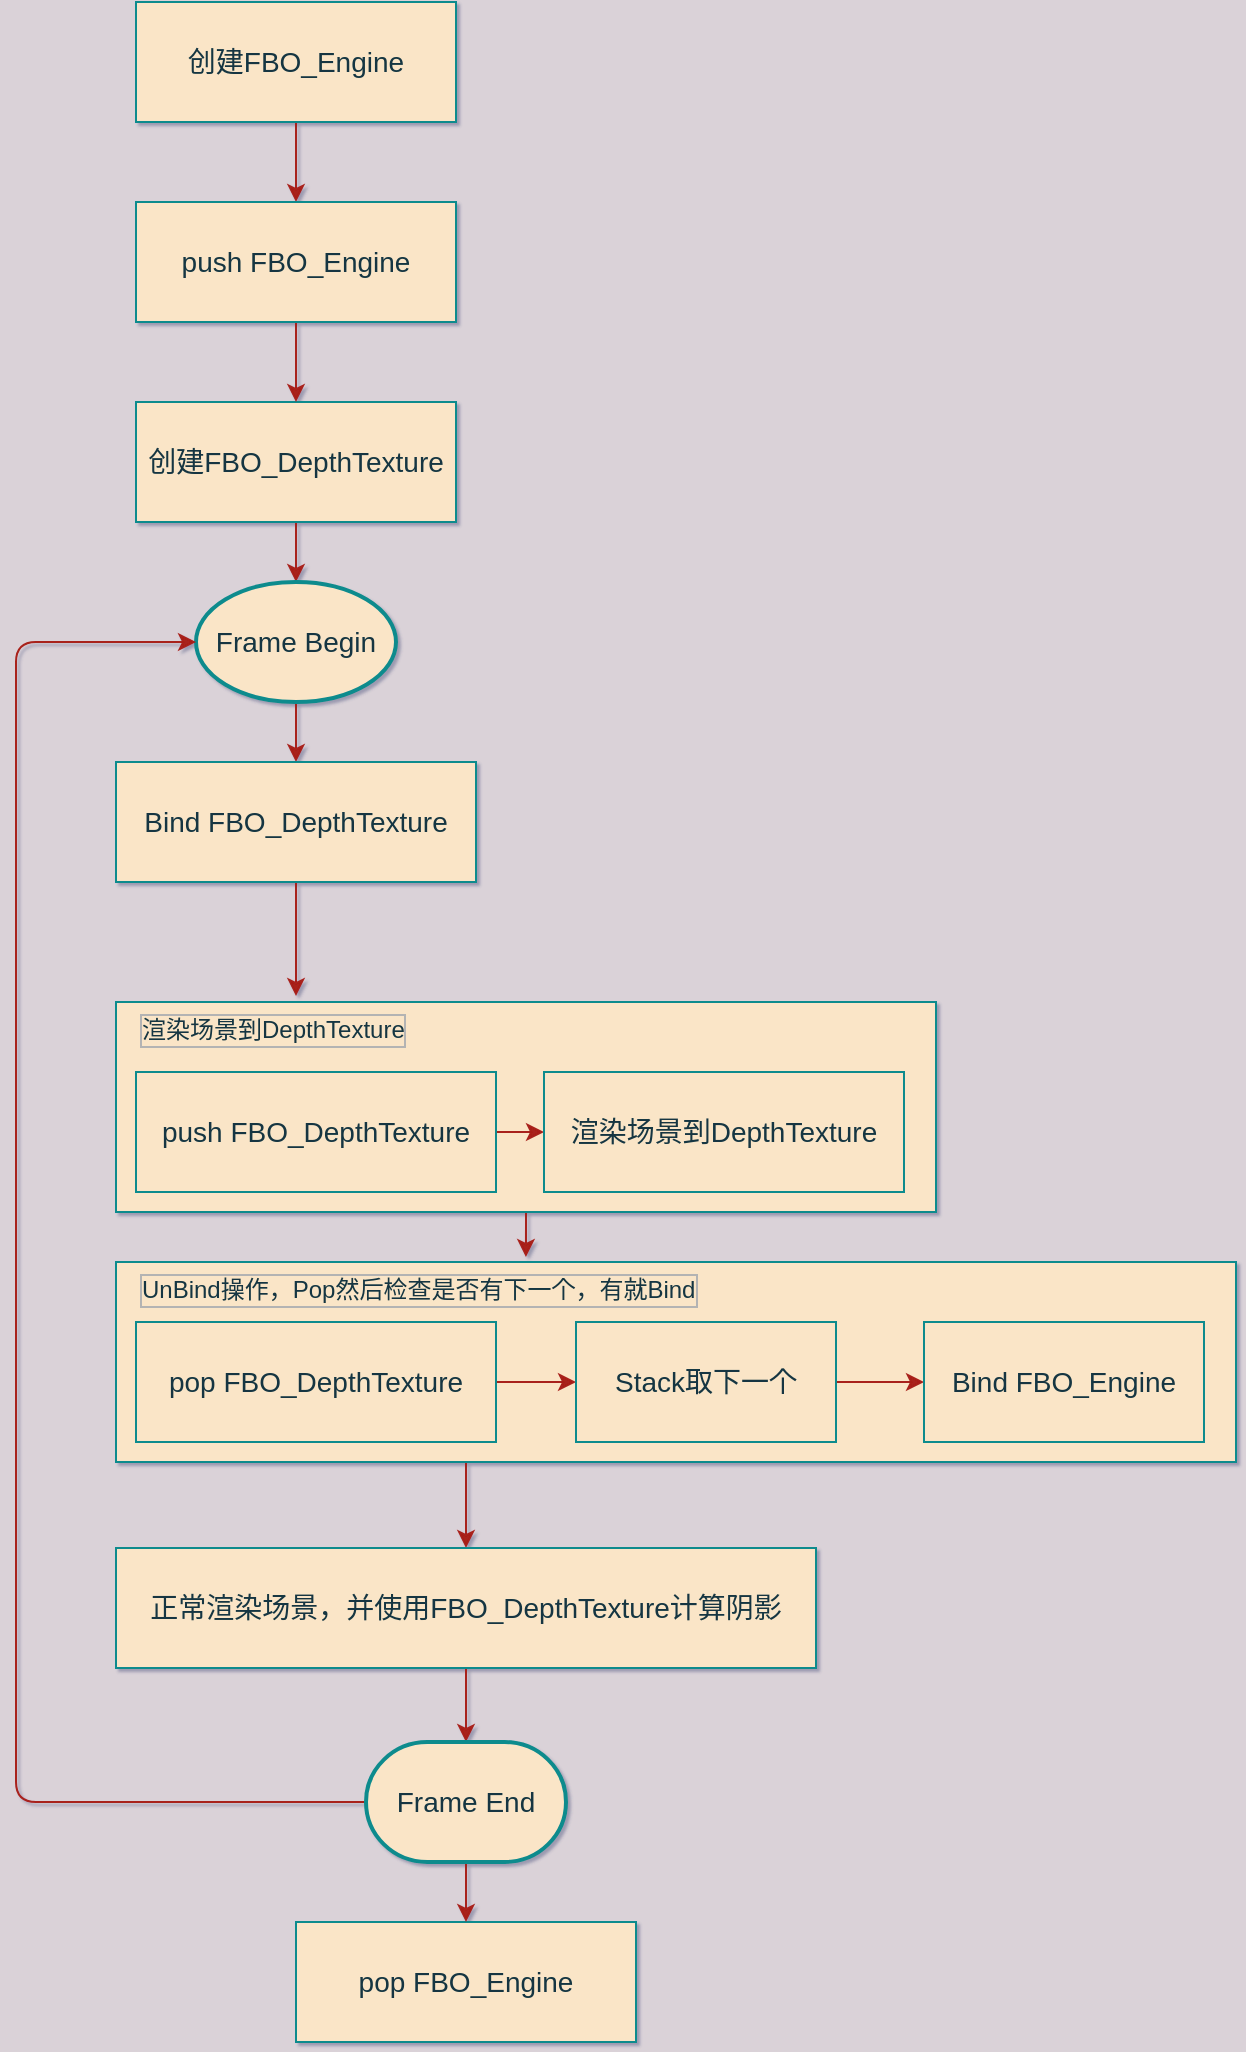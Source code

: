 <mxfile version="14.6.13" type="device"><diagram id="5ovIVjFxwb_ZKHHN0vzU" name="第 1 页"><mxGraphModel dx="1422" dy="814" grid="1" gridSize="10" guides="1" tooltips="1" connect="1" arrows="1" fold="1" page="1" pageScale="1" pageWidth="827" pageHeight="1169" background="#DAD2D8" math="0" shadow="1"><root><mxCell id="0"/><mxCell id="1" parent="0"/><mxCell id="OvpHUjDT3b6pOM5PBQFG-57" style="edgeStyle=orthogonalEdgeStyle;curved=0;rounded=1;sketch=0;orthogonalLoop=1;jettySize=auto;html=1;entryX=0.5;entryY=0;entryDx=0;entryDy=0;fontColor=#143642;strokeColor=#A8201A;fillColor=#FAE5C7;" edge="1" parent="1" source="OvpHUjDT3b6pOM5PBQFG-52" target="OvpHUjDT3b6pOM5PBQFG-10"><mxGeometry relative="1" as="geometry"><Array as="points"><mxPoint x="345" y="830"/><mxPoint x="345" y="830"/></Array></mxGeometry></mxCell><mxCell id="OvpHUjDT3b6pOM5PBQFG-52" value="" style="rounded=0;whiteSpace=wrap;html=1;shadow=0;glass=0;labelBackgroundColor=none;sketch=0;fontColor=#143642;strokeColor=#0F8B8D;fillColor=#FAE5C7;align=left;" vertex="1" parent="1"><mxGeometry x="170" y="720" width="560" height="100" as="geometry"/></mxCell><mxCell id="OvpHUjDT3b6pOM5PBQFG-56" value="" style="edgeStyle=orthogonalEdgeStyle;curved=0;rounded=1;sketch=0;orthogonalLoop=1;jettySize=auto;html=1;fontColor=#143642;strokeColor=#A8201A;fillColor=#FAE5C7;entryX=0.366;entryY=-0.025;entryDx=0;entryDy=0;entryPerimeter=0;" edge="1" parent="1" source="OvpHUjDT3b6pOM5PBQFG-27" target="OvpHUjDT3b6pOM5PBQFG-52"><mxGeometry relative="1" as="geometry"><mxPoint x="375" y="730" as="targetPoint"/></mxGeometry></mxCell><mxCell id="OvpHUjDT3b6pOM5PBQFG-27" value="" style="rounded=0;whiteSpace=wrap;html=1;sketch=0;fontColor=#143642;strokeColor=#0F8B8D;fillColor=#FAE5C7;glass=0;shadow=0;" vertex="1" parent="1"><mxGeometry x="170" y="590" width="410" height="105" as="geometry"/></mxCell><mxCell id="OvpHUjDT3b6pOM5PBQFG-24" value="" style="edgeStyle=orthogonalEdgeStyle;curved=0;rounded=1;sketch=0;orthogonalLoop=1;jettySize=auto;html=1;fontColor=#143642;strokeColor=#A8201A;fillColor=#FAE5C7;" edge="1" parent="1" source="OvpHUjDT3b6pOM5PBQFG-1" target="OvpHUjDT3b6pOM5PBQFG-4"><mxGeometry relative="1" as="geometry"/></mxCell><mxCell id="OvpHUjDT3b6pOM5PBQFG-1" value="创建FBO_Engine" style="whiteSpace=wrap;html=1;fontSize=14;fillColor=#FAE5C7;strokeColor=#0F8B8D;fontColor=#143642;" vertex="1" parent="1"><mxGeometry x="180" y="90" width="160" height="60" as="geometry"/></mxCell><mxCell id="OvpHUjDT3b6pOM5PBQFG-17" value="" style="edgeStyle=orthogonalEdgeStyle;orthogonalLoop=1;jettySize=auto;html=1;fontSize=14;strokeColor=#A8201A;fontColor=#143642;labelBackgroundColor=#DAD2D8;" edge="1" parent="1" source="OvpHUjDT3b6pOM5PBQFG-2" target="OvpHUjDT3b6pOM5PBQFG-16"><mxGeometry relative="1" as="geometry"/></mxCell><mxCell id="OvpHUjDT3b6pOM5PBQFG-2" value="创建FBO_DepthTexture" style="whiteSpace=wrap;html=1;fontSize=14;fillColor=#FAE5C7;strokeColor=#0F8B8D;fontColor=#143642;" vertex="1" parent="1"><mxGeometry x="180" y="290" width="160" height="60" as="geometry"/></mxCell><mxCell id="OvpHUjDT3b6pOM5PBQFG-25" value="" style="edgeStyle=orthogonalEdgeStyle;curved=0;rounded=1;sketch=0;orthogonalLoop=1;jettySize=auto;html=1;fontColor=#143642;strokeColor=#A8201A;fillColor=#FAE5C7;" edge="1" parent="1" source="OvpHUjDT3b6pOM5PBQFG-4" target="OvpHUjDT3b6pOM5PBQFG-2"><mxGeometry relative="1" as="geometry"/></mxCell><mxCell id="OvpHUjDT3b6pOM5PBQFG-4" value="push FBO_Engine" style="whiteSpace=wrap;html=1;fontSize=14;fillColor=#FAE5C7;strokeColor=#0F8B8D;fontColor=#143642;" vertex="1" parent="1"><mxGeometry x="180" y="190" width="160" height="60" as="geometry"/></mxCell><mxCell id="OvpHUjDT3b6pOM5PBQFG-30" value="" style="edgeStyle=orthogonalEdgeStyle;curved=0;rounded=1;sketch=0;orthogonalLoop=1;jettySize=auto;html=1;fontColor=#143642;strokeColor=#A8201A;fillColor=#FAE5C7;" edge="1" parent="1" source="OvpHUjDT3b6pOM5PBQFG-6" target="OvpHUjDT3b6pOM5PBQFG-9"><mxGeometry relative="1" as="geometry"/></mxCell><mxCell id="OvpHUjDT3b6pOM5PBQFG-6" value="push FBO_DepthTexture" style="whiteSpace=wrap;html=1;fontSize=14;fillColor=#FAE5C7;strokeColor=#0F8B8D;fontColor=#143642;" vertex="1" parent="1"><mxGeometry x="180" y="625" width="180" height="60" as="geometry"/></mxCell><mxCell id="OvpHUjDT3b6pOM5PBQFG-9" value="渲染场景到DepthTexture" style="whiteSpace=wrap;html=1;fontSize=14;fillColor=#FAE5C7;strokeColor=#0F8B8D;fontColor=#143642;" vertex="1" parent="1"><mxGeometry x="384" y="625" width="180" height="60" as="geometry"/></mxCell><mxCell id="OvpHUjDT3b6pOM5PBQFG-37" value="" style="edgeStyle=orthogonalEdgeStyle;curved=0;rounded=1;sketch=0;orthogonalLoop=1;jettySize=auto;html=1;fontColor=#143642;strokeColor=#A8201A;fillColor=#FAE5C7;" edge="1" parent="1" source="OvpHUjDT3b6pOM5PBQFG-10" target="OvpHUjDT3b6pOM5PBQFG-20"><mxGeometry relative="1" as="geometry"/></mxCell><mxCell id="OvpHUjDT3b6pOM5PBQFG-10" value="正常渲染场景，并使用FBO_DepthTexture计算阴影" style="whiteSpace=wrap;html=1;fontSize=14;fillColor=#FAE5C7;strokeColor=#0F8B8D;fontColor=#143642;" vertex="1" parent="1"><mxGeometry x="170" y="863" width="350" height="60" as="geometry"/></mxCell><mxCell id="OvpHUjDT3b6pOM5PBQFG-11" value="pop FBO_Engine" style="whiteSpace=wrap;html=1;fontSize=14;fillColor=#FAE5C7;strokeColor=#0F8B8D;fontColor=#143642;" vertex="1" parent="1"><mxGeometry x="260" y="1050" width="170" height="60" as="geometry"/></mxCell><mxCell id="OvpHUjDT3b6pOM5PBQFG-43" value="" style="edgeStyle=orthogonalEdgeStyle;curved=0;rounded=1;sketch=0;orthogonalLoop=1;jettySize=auto;html=1;fontColor=#143642;strokeColor=#A8201A;fillColor=#FAE5C7;" edge="1" parent="1" source="OvpHUjDT3b6pOM5PBQFG-16" target="OvpHUjDT3b6pOM5PBQFG-42"><mxGeometry relative="1" as="geometry"/></mxCell><mxCell id="OvpHUjDT3b6pOM5PBQFG-16" value="Frame Begin" style="strokeWidth=2;html=1;shape=mxgraph.flowchart.start_1;whiteSpace=wrap;fontSize=14;fillColor=#FAE5C7;strokeColor=#0F8B8D;fontColor=#143642;" vertex="1" parent="1"><mxGeometry x="210" y="380" width="100" height="60" as="geometry"/></mxCell><mxCell id="OvpHUjDT3b6pOM5PBQFG-22" style="edgeStyle=orthogonalEdgeStyle;orthogonalLoop=1;jettySize=auto;html=1;entryX=0;entryY=0.5;entryDx=0;entryDy=0;entryPerimeter=0;exitX=0;exitY=0.5;exitDx=0;exitDy=0;exitPerimeter=0;fontSize=14;strokeColor=#A8201A;fontColor=#143642;labelBackgroundColor=#DAD2D8;" edge="1" parent="1" source="OvpHUjDT3b6pOM5PBQFG-20" target="OvpHUjDT3b6pOM5PBQFG-16"><mxGeometry relative="1" as="geometry"><mxPoint x="110" y="390" as="targetPoint"/><mxPoint x="210" y="1050" as="sourcePoint"/><Array as="points"><mxPoint x="120" y="990"/><mxPoint x="120" y="410"/></Array></mxGeometry></mxCell><mxCell id="OvpHUjDT3b6pOM5PBQFG-38" value="" style="edgeStyle=orthogonalEdgeStyle;curved=0;rounded=1;sketch=0;orthogonalLoop=1;jettySize=auto;html=1;fontColor=#143642;strokeColor=#A8201A;fillColor=#FAE5C7;" edge="1" parent="1" source="OvpHUjDT3b6pOM5PBQFG-20" target="OvpHUjDT3b6pOM5PBQFG-11"><mxGeometry relative="1" as="geometry"/></mxCell><mxCell id="OvpHUjDT3b6pOM5PBQFG-20" value="Frame End" style="strokeWidth=2;html=1;shape=mxgraph.flowchart.terminator;whiteSpace=wrap;fontSize=14;fillColor=#FAE5C7;strokeColor=#0F8B8D;fontColor=#143642;" vertex="1" parent="1"><mxGeometry x="295" y="960" width="100" height="60" as="geometry"/></mxCell><mxCell id="OvpHUjDT3b6pOM5PBQFG-35" value="渲染场景到DepthTexture" style="text;html=1;strokeColor=none;fillColor=none;align=left;verticalAlign=middle;whiteSpace=wrap;rounded=0;shadow=0;glass=0;sketch=0;fontColor=#143642;labelBackgroundColor=none;labelBorderColor=#B3B3B3;" vertex="1" parent="1"><mxGeometry x="180" y="594" width="200" height="20" as="geometry"/></mxCell><mxCell id="OvpHUjDT3b6pOM5PBQFG-48" value="" style="edgeStyle=orthogonalEdgeStyle;curved=0;rounded=1;sketch=0;orthogonalLoop=1;jettySize=auto;html=1;fontColor=#143642;strokeColor=#A8201A;fillColor=#FAE5C7;" edge="1" parent="1" source="OvpHUjDT3b6pOM5PBQFG-41" target="OvpHUjDT3b6pOM5PBQFG-47"><mxGeometry relative="1" as="geometry"/></mxCell><mxCell id="OvpHUjDT3b6pOM5PBQFG-41" value="pop FBO_DepthTexture" style="whiteSpace=wrap;html=1;fontSize=14;fillColor=#FAE5C7;strokeColor=#0F8B8D;fontColor=#143642;" vertex="1" parent="1"><mxGeometry x="180" y="750" width="180" height="60" as="geometry"/></mxCell><mxCell id="OvpHUjDT3b6pOM5PBQFG-46" style="edgeStyle=orthogonalEdgeStyle;curved=0;rounded=1;sketch=0;orthogonalLoop=1;jettySize=auto;html=1;fontColor=#143642;strokeColor=#A8201A;fillColor=#FAE5C7;" edge="1" parent="1" source="OvpHUjDT3b6pOM5PBQFG-42"><mxGeometry relative="1" as="geometry"><mxPoint x="260" y="587" as="targetPoint"/><Array as="points"><mxPoint x="260" y="587"/></Array></mxGeometry></mxCell><mxCell id="OvpHUjDT3b6pOM5PBQFG-42" value="Bind FBO_DepthTexture" style="whiteSpace=wrap;html=1;fontSize=14;fillColor=#FAE5C7;strokeColor=#0F8B8D;fontColor=#143642;" vertex="1" parent="1"><mxGeometry x="170" y="470" width="180" height="60" as="geometry"/></mxCell><mxCell id="OvpHUjDT3b6pOM5PBQFG-50" value="" style="edgeStyle=orthogonalEdgeStyle;curved=0;rounded=1;sketch=0;orthogonalLoop=1;jettySize=auto;html=1;fontColor=#143642;strokeColor=#A8201A;fillColor=#FAE5C7;" edge="1" parent="1" source="OvpHUjDT3b6pOM5PBQFG-47" target="OvpHUjDT3b6pOM5PBQFG-49"><mxGeometry relative="1" as="geometry"/></mxCell><mxCell id="OvpHUjDT3b6pOM5PBQFG-47" value="Stack取下一个" style="whiteSpace=wrap;html=1;fontSize=14;fontColor=#143642;strokeColor=#0F8B8D;fillColor=#FAE5C7;" vertex="1" parent="1"><mxGeometry x="400" y="750" width="130" height="60" as="geometry"/></mxCell><mxCell id="OvpHUjDT3b6pOM5PBQFG-49" value="Bind FBO_Engine" style="whiteSpace=wrap;html=1;fontSize=14;fontColor=#143642;strokeColor=#0F8B8D;fillColor=#FAE5C7;" vertex="1" parent="1"><mxGeometry x="574" y="750" width="140" height="60" as="geometry"/></mxCell><mxCell id="OvpHUjDT3b6pOM5PBQFG-58" value="UnBind操作，Pop然后检查是否有下一个，有就Bind" style="text;html=1;strokeColor=none;fillColor=none;align=left;verticalAlign=middle;whiteSpace=wrap;rounded=0;shadow=0;glass=0;sketch=0;fontColor=#143642;labelBackgroundColor=none;labelBorderColor=#B3B3B3;" vertex="1" parent="1"><mxGeometry x="180" y="724" width="330" height="20" as="geometry"/></mxCell></root></mxGraphModel></diagram></mxfile>